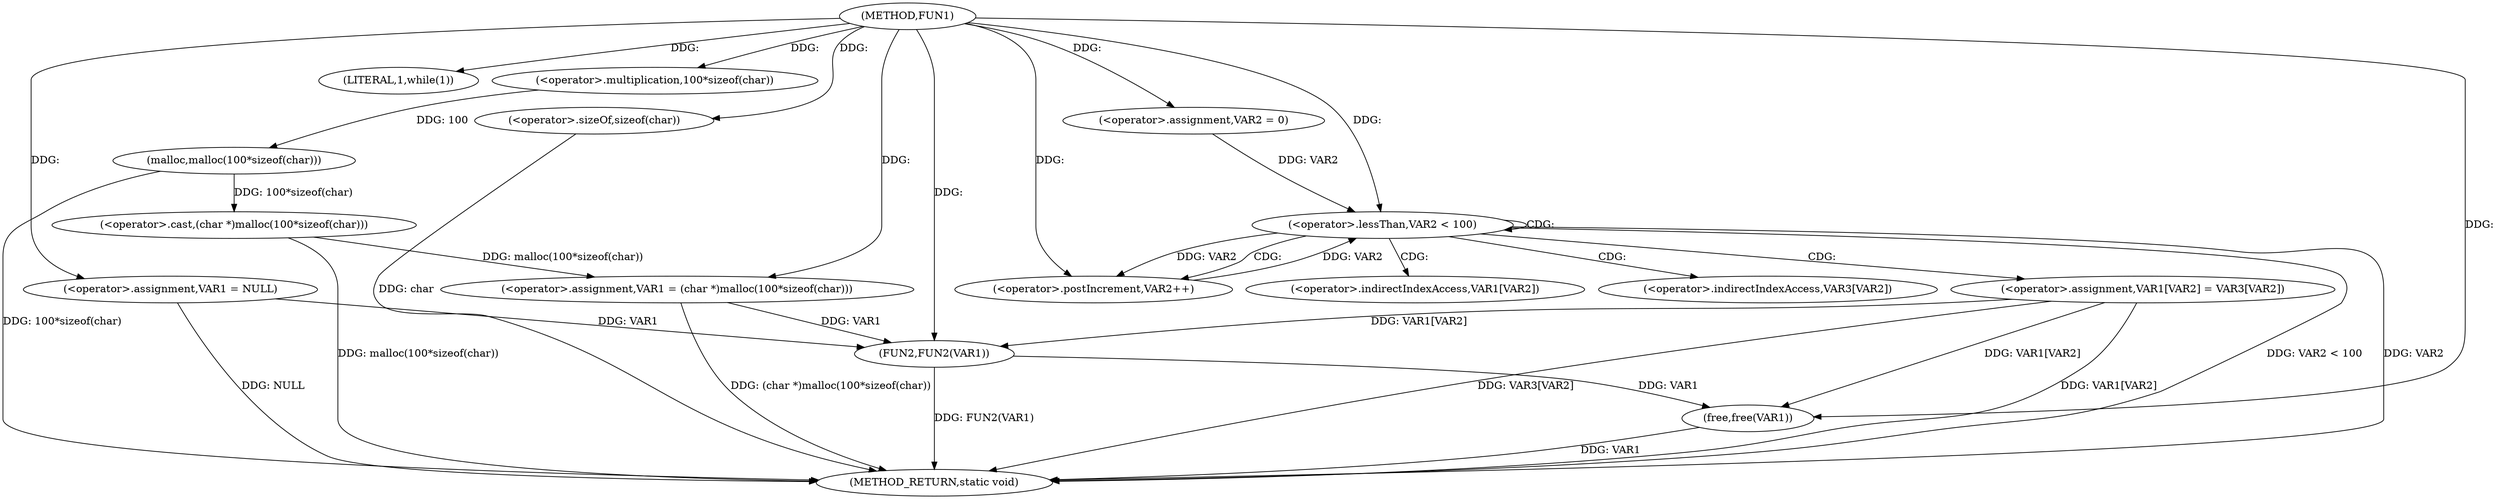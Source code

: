 digraph FUN1 {  
"1000100" [label = "(METHOD,FUN1)" ]
"1000143" [label = "(METHOD_RETURN,static void)" ]
"1000103" [label = "(<operator>.assignment,VAR1 = NULL)" ]
"1000107" [label = "(LITERAL,1,while(1))" ]
"1000109" [label = "(<operator>.assignment,VAR1 = (char *)malloc(100*sizeof(char)))" ]
"1000111" [label = "(<operator>.cast,(char *)malloc(100*sizeof(char)))" ]
"1000113" [label = "(malloc,malloc(100*sizeof(char)))" ]
"1000114" [label = "(<operator>.multiplication,100*sizeof(char))" ]
"1000116" [label = "(<operator>.sizeOf,sizeof(char))" ]
"1000123" [label = "(<operator>.assignment,VAR2 = 0)" ]
"1000126" [label = "(<operator>.lessThan,VAR2 < 100)" ]
"1000129" [label = "(<operator>.postIncrement,VAR2++)" ]
"1000132" [label = "(<operator>.assignment,VAR1[VAR2] = VAR3[VAR2])" ]
"1000139" [label = "(FUN2,FUN2(VAR1))" ]
"1000141" [label = "(free,free(VAR1))" ]
"1000133" [label = "(<operator>.indirectIndexAccess,VAR1[VAR2])" ]
"1000136" [label = "(<operator>.indirectIndexAccess,VAR3[VAR2])" ]
  "1000116" -> "1000143"  [ label = "DDG: char"] 
  "1000126" -> "1000143"  [ label = "DDG: VAR2 < 100"] 
  "1000141" -> "1000143"  [ label = "DDG: VAR1"] 
  "1000103" -> "1000143"  [ label = "DDG: NULL"] 
  "1000113" -> "1000143"  [ label = "DDG: 100*sizeof(char)"] 
  "1000126" -> "1000143"  [ label = "DDG: VAR2"] 
  "1000132" -> "1000143"  [ label = "DDG: VAR1[VAR2]"] 
  "1000111" -> "1000143"  [ label = "DDG: malloc(100*sizeof(char))"] 
  "1000132" -> "1000143"  [ label = "DDG: VAR3[VAR2]"] 
  "1000139" -> "1000143"  [ label = "DDG: FUN2(VAR1)"] 
  "1000109" -> "1000143"  [ label = "DDG: (char *)malloc(100*sizeof(char))"] 
  "1000100" -> "1000103"  [ label = "DDG: "] 
  "1000100" -> "1000107"  [ label = "DDG: "] 
  "1000111" -> "1000109"  [ label = "DDG: malloc(100*sizeof(char))"] 
  "1000100" -> "1000109"  [ label = "DDG: "] 
  "1000113" -> "1000111"  [ label = "DDG: 100*sizeof(char)"] 
  "1000114" -> "1000113"  [ label = "DDG: 100"] 
  "1000100" -> "1000114"  [ label = "DDG: "] 
  "1000100" -> "1000116"  [ label = "DDG: "] 
  "1000100" -> "1000123"  [ label = "DDG: "] 
  "1000129" -> "1000126"  [ label = "DDG: VAR2"] 
  "1000123" -> "1000126"  [ label = "DDG: VAR2"] 
  "1000100" -> "1000126"  [ label = "DDG: "] 
  "1000126" -> "1000129"  [ label = "DDG: VAR2"] 
  "1000100" -> "1000129"  [ label = "DDG: "] 
  "1000103" -> "1000139"  [ label = "DDG: VAR1"] 
  "1000132" -> "1000139"  [ label = "DDG: VAR1[VAR2]"] 
  "1000109" -> "1000139"  [ label = "DDG: VAR1"] 
  "1000100" -> "1000139"  [ label = "DDG: "] 
  "1000139" -> "1000141"  [ label = "DDG: VAR1"] 
  "1000132" -> "1000141"  [ label = "DDG: VAR1[VAR2]"] 
  "1000100" -> "1000141"  [ label = "DDG: "] 
  "1000126" -> "1000132"  [ label = "CDG: "] 
  "1000126" -> "1000129"  [ label = "CDG: "] 
  "1000126" -> "1000133"  [ label = "CDG: "] 
  "1000126" -> "1000136"  [ label = "CDG: "] 
  "1000126" -> "1000126"  [ label = "CDG: "] 
}
